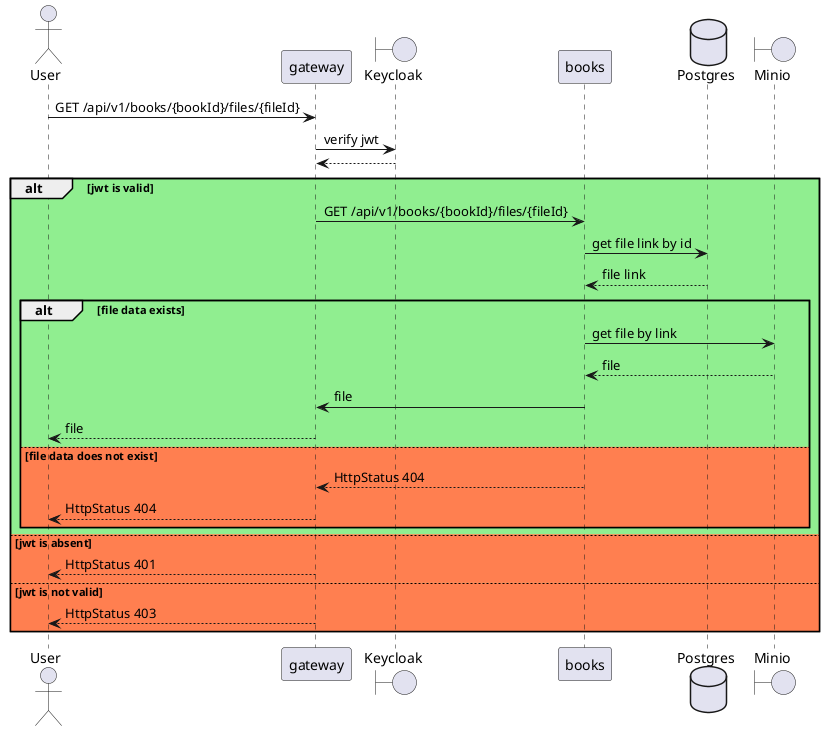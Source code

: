@startuml

actor "User" as user
participant "gateway" as gw
boundary "Keycloak" as kk
participant "books" as books
database "Postgres" as pg_books
boundary "Minio" as minio

user -> gw: GET /api/v1/books/{bookId}/files/{fileId}
gw -> kk: verify jwt
kk --> gw
alt #lightgreen jwt is valid
    gw -> books: GET /api/v1/books/{bookId}/files/{fileId}
    books -> pg_books: get file link by id
    pg_books --> books: file link
    alt #lightgreen file data exists
        books -> minio: get file by link
        minio --> books: file
        books -> gw: file
        gw --> user: file
    else #coral file data does not exist
        books --> gw: HttpStatus 404
        gw --> user: HttpStatus 404
    end
else #coral jwt is absent
    gw --> user: HttpStatus 401
else #coral jwt is not valid
    gw --> user: HttpStatus 403
end

@enduml